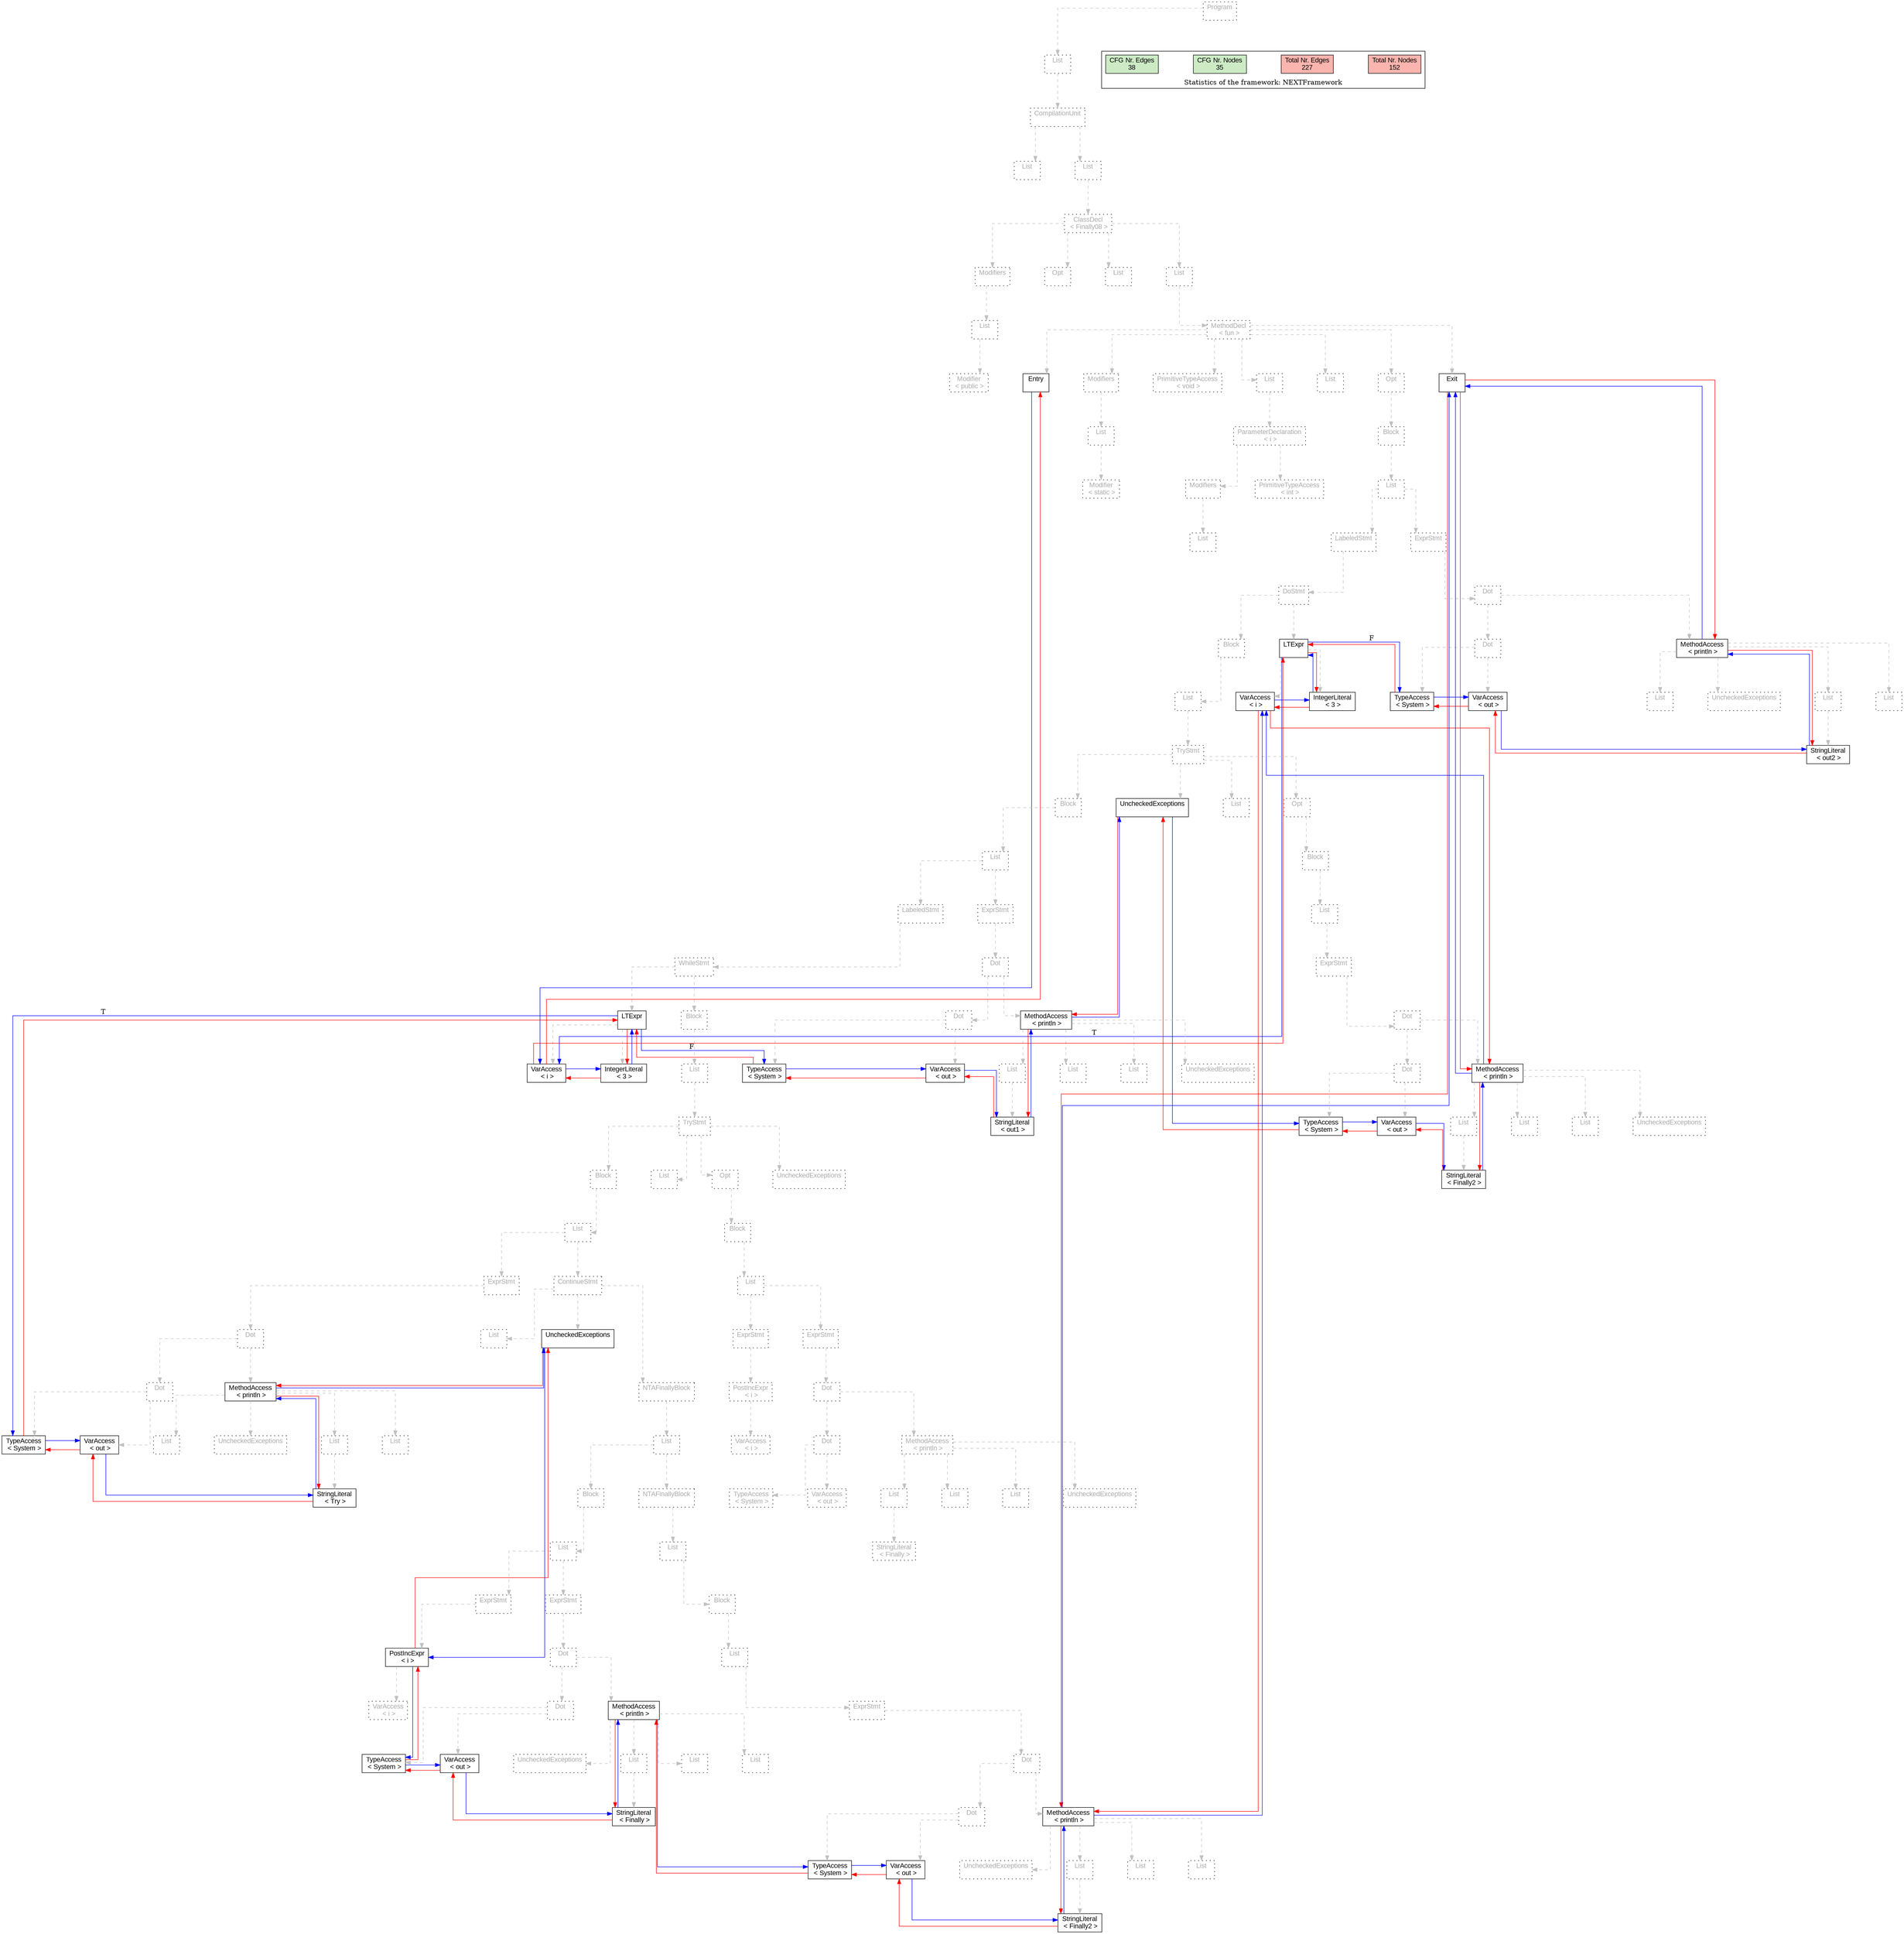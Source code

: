 digraph G {
graph [splines=ortho, nodesep="1", ranksep="1"]
node [shape=rect, fontname=Arial];
{ rank = same; "Program[0]"}
{ rank = same; "List[1]"}
{ rank = same; "CompilationUnit[2]"}
{ rank = same; "List[3]"; "List[4]"}
{ rank = same; "ClassDecl[5]"}
{ rank = same; "Modifiers[6]"; "Opt[9]"; "List[10]"; "List[11]"}
{ rank = same; "List[7]"; "MethodDecl[12]"}
{ rank = same; "Modifier[8]"; "Entry[13]"; "Modifiers[14]"; "PrimitiveTypeAccess[17]"; "List[18]"; "List[23]"; "Opt[24]"; "Exit[25]"}
{ rank = same; "List[15]"; "ParameterDeclaration[19]"; "Block[25]"}
{ rank = same; "Modifier[16]"; "Modifiers[20]"; "PrimitiveTypeAccess[22]"; "List[26]"}
{ rank = same; "List[21]"; "LabeledStmt[27]"; "ExprStmt[140]"}
{ rank = same; "DoStmt[28]"; "Dot[141]"}
{ rank = same; "Block[29]"; "LTExpr[137]"; "Dot[142]"; "MethodAccess[145]"}
{ rank = same; "List[30]"; "VarAccess[138]"; "IntegerLiteral[139]"; "TypeAccess[143]"; "VarAccess[144]"; "List[147]"; "List[149]"; "List[150]"; "UncheckedExceptions[146]"}
{ rank = same; "TryStmt[31]"; "StringLiteral[148]"}
{ rank = same; "Block[32]"; "List[121]"; "Opt[122]"; "UncheckedExceptions[136]"}
{ rank = same; "List[33]"; "Block[123]"}
{ rank = same; "LabeledStmt[34]"; "ExprStmt[110]"; "List[124]"}
{ rank = same; "WhileStmt[35]"; "Dot[111]"; "ExprStmt[125]"}
{ rank = same; "LTExpr[36]"; "Block[39]"; "Dot[112]"; "MethodAccess[115]"; "Dot[126]"}
{ rank = same; "VarAccess[37]"; "IntegerLiteral[38]"; "List[40]"; "TypeAccess[113]"; "VarAccess[114]"; "List[117]"; "List[119]"; "List[120]"; "UncheckedExceptions[116]"; "Dot[127]"; "MethodAccess[130]"}
{ rank = same; "TryStmt[41]"; "StringLiteral[118]"; "TypeAccess[128]"; "VarAccess[129]"; "List[132]"; "List[134]"; "List[135]"; "UncheckedExceptions[131]"}
{ rank = same; "Block[42]"; "List[91]"; "Opt[92]"; "UncheckedExceptions[109]"; "StringLiteral[133]"}
{ rank = same; "List[43]"; "Block[93]"}
{ rank = same; "ExprStmt[44]"; "ContinueStmt[55]"; "List[94]"}
{ rank = same; "Dot[45]"; "List[90]"; "UncheckedExceptions[56]"; "ExprStmt[95]"; "ExprStmt[98]"}
{ rank = same; "Dot[46]"; "MethodAccess[49]"; "NTAFinallyBlock[57]"; "PostIncExpr[96]"; "Dot[99]"}
{ rank = same; "TypeAccess[47]"; "VarAccess[48]"; "List[51]"; "List[53]"; "List[54]"; "UncheckedExceptions[50]"; "List[58]"; "VarAccess[97]"; "Dot[100]"; "MethodAccess[103]"}
{ rank = same; "StringLiteral[52]"; "Block[59]"; "NTAFinallyBlock[75]"; "TypeAccess[101]"; "VarAccess[102]"; "List[105]"; "List[107]"; "List[108]"; "UncheckedExceptions[104]"}
{ rank = same; "List[60]"; "List[76]"; "StringLiteral[106]"}
{ rank = same; "ExprStmt[61]"; "ExprStmt[64]"; "Block[77]"}
{ rank = same; "PostIncExpr[62]"; "Dot[65]"; "List[78]"}
{ rank = same; "VarAccess[63]"; "Dot[66]"; "MethodAccess[69]"; "ExprStmt[79]"}
{ rank = same; "TypeAccess[67]"; "VarAccess[68]"; "List[71]"; "List[73]"; "List[74]"; "UncheckedExceptions[70]"; "Dot[80]"}
{ rank = same; "StringLiteral[72]"; "Dot[81]"; "MethodAccess[84]"}
{ rank = same; "TypeAccess[82]"; "VarAccess[83]"; "List[86]"; "List[88]"; "List[89]"; "UncheckedExceptions[85]"}
{ rank = same; "StringLiteral[87]"}
"Program[0]" [label="Program\n ", style= dotted   fillcolor="#eeeeee" fontcolor="#aaaaaa"  ]
"List[1]" [label="List\n ", style= dotted   fillcolor="#eeeeee" fontcolor="#aaaaaa"  ]
"CompilationUnit[2]" [label="CompilationUnit\n ", style= dotted   fillcolor="#eeeeee" fontcolor="#aaaaaa"  ]
"List[3]" [label="List\n ", style= dotted   fillcolor="#eeeeee" fontcolor="#aaaaaa"  ]
"List[4]" [label="List\n ", style= dotted   fillcolor="#eeeeee" fontcolor="#aaaaaa"  ]
"ClassDecl[5]" [label="ClassDecl\n < Finally08 >", style= dotted   fillcolor="#eeeeee" fontcolor="#aaaaaa"  ]
"Modifiers[6]" [label="Modifiers\n ", style= dotted   fillcolor="#eeeeee" fontcolor="#aaaaaa"  ]
"List[7]" [label="List\n ", style= dotted   fillcolor="#eeeeee" fontcolor="#aaaaaa"  ]
"Modifier[8]" [label="Modifier\n < public >", style= dotted   fillcolor="#eeeeee" fontcolor="#aaaaaa"  ]
"Opt[9]" [label="Opt\n ", style= dotted   fillcolor="#eeeeee" fontcolor="#aaaaaa"  ]
"List[10]" [label="List\n ", style= dotted   fillcolor="#eeeeee" fontcolor="#aaaaaa"  ]
"List[11]" [label="List\n ", style= dotted   fillcolor="#eeeeee" fontcolor="#aaaaaa"  ]
"MethodDecl[12]" [label="MethodDecl\n < fun >", style= dotted   fillcolor="#eeeeee" fontcolor="#aaaaaa"  ]
"Entry[13]" [label="Entry\n ", fillcolor=white   style=filled  ]
"Modifiers[14]" [label="Modifiers\n ", style= dotted   fillcolor="#eeeeee" fontcolor="#aaaaaa"  ]
"List[15]" [label="List\n ", style= dotted   fillcolor="#eeeeee" fontcolor="#aaaaaa"  ]
"Modifier[16]" [label="Modifier\n < static >", style= dotted   fillcolor="#eeeeee" fontcolor="#aaaaaa"  ]
"PrimitiveTypeAccess[17]" [label="PrimitiveTypeAccess\n < void >", style= dotted   fillcolor="#eeeeee" fontcolor="#aaaaaa"  ]
"List[18]" [label="List\n ", style= dotted   fillcolor="#eeeeee" fontcolor="#aaaaaa"  ]
"ParameterDeclaration[19]" [label="ParameterDeclaration\n < i >", style= dotted   fillcolor="#eeeeee" fontcolor="#aaaaaa"  ]
"Modifiers[20]" [label="Modifiers\n ", style= dotted   fillcolor="#eeeeee" fontcolor="#aaaaaa"  ]
"List[21]" [label="List\n ", style= dotted   fillcolor="#eeeeee" fontcolor="#aaaaaa"  ]
"PrimitiveTypeAccess[22]" [label="PrimitiveTypeAccess\n < int >", style= dotted   fillcolor="#eeeeee" fontcolor="#aaaaaa"  ]
"List[23]" [label="List\n ", style= dotted   fillcolor="#eeeeee" fontcolor="#aaaaaa"  ]
"Opt[24]" [label="Opt\n ", style= dotted   fillcolor="#eeeeee" fontcolor="#aaaaaa"  ]
"Block[25]" [label="Block\n ", style= dotted   fillcolor="#eeeeee" fontcolor="#aaaaaa"  ]
"List[26]" [label="List\n ", style= dotted   fillcolor="#eeeeee" fontcolor="#aaaaaa"  ]
"LabeledStmt[27]" [label="LabeledStmt\n ", style= dotted   fillcolor="#eeeeee" fontcolor="#aaaaaa"  ]
"DoStmt[28]" [label="DoStmt\n ", style= dotted   fillcolor="#eeeeee" fontcolor="#aaaaaa"  ]
"Block[29]" [label="Block\n ", style= dotted   fillcolor="#eeeeee" fontcolor="#aaaaaa"  ]
"List[30]" [label="List\n ", style= dotted   fillcolor="#eeeeee" fontcolor="#aaaaaa"  ]
"TryStmt[31]" [label="TryStmt\n ", style= dotted   fillcolor="#eeeeee" fontcolor="#aaaaaa"  ]
"Block[32]" [label="Block\n ", style= dotted   fillcolor="#eeeeee" fontcolor="#aaaaaa"  ]
"List[33]" [label="List\n ", style= dotted   fillcolor="#eeeeee" fontcolor="#aaaaaa"  ]
"LabeledStmt[34]" [label="LabeledStmt\n ", style= dotted   fillcolor="#eeeeee" fontcolor="#aaaaaa"  ]
"WhileStmt[35]" [label="WhileStmt\n ", style= dotted   fillcolor="#eeeeee" fontcolor="#aaaaaa"  ]
"LTExpr[36]" [label="LTExpr\n ", fillcolor=white   style=filled  ]
"VarAccess[37]" [label="VarAccess\n < i >", fillcolor=white   style=filled  ]
"IntegerLiteral[38]" [label="IntegerLiteral\n < 3 >", fillcolor=white   style=filled  ]
"Block[39]" [label="Block\n ", style= dotted   fillcolor="#eeeeee" fontcolor="#aaaaaa"  ]
"List[40]" [label="List\n ", style= dotted   fillcolor="#eeeeee" fontcolor="#aaaaaa"  ]
"TryStmt[41]" [label="TryStmt\n ", style= dotted   fillcolor="#eeeeee" fontcolor="#aaaaaa"  ]
"Block[42]" [label="Block\n ", style= dotted   fillcolor="#eeeeee" fontcolor="#aaaaaa"  ]
"List[43]" [label="List\n ", style= dotted   fillcolor="#eeeeee" fontcolor="#aaaaaa"  ]
"ExprStmt[44]" [label="ExprStmt\n ", style= dotted   fillcolor="#eeeeee" fontcolor="#aaaaaa"  ]
"Dot[45]" [label="Dot\n ", style= dotted   fillcolor="#eeeeee" fontcolor="#aaaaaa"  ]
"Dot[46]" [label="Dot\n ", style= dotted   fillcolor="#eeeeee" fontcolor="#aaaaaa"  ]
"TypeAccess[47]" [label="TypeAccess\n < System >", fillcolor=white   style=filled  ]
"VarAccess[48]" [label="VarAccess\n < out >", fillcolor=white   style=filled  ]
"MethodAccess[49]" [label="MethodAccess\n < println >", fillcolor=white   style=filled  ]
"List[51]" [label="List\n ", style= dotted   fillcolor="#eeeeee" fontcolor="#aaaaaa"  ]
"StringLiteral[52]" [label="StringLiteral\n < Try >", fillcolor=white   style=filled  ]
"List[53]" [label="List\n ", style= dotted   fillcolor="#eeeeee" fontcolor="#aaaaaa"  ]
"List[54]" [label="List\n ", style= dotted   fillcolor="#eeeeee" fontcolor="#aaaaaa"  ]
"UncheckedExceptions[50]" [label="UncheckedExceptions\n ", style= dotted   fillcolor="#eeeeee" fontcolor="#aaaaaa"  ]
"ContinueStmt[55]" [label="ContinueStmt\n ", style= dotted   fillcolor="#eeeeee" fontcolor="#aaaaaa"  ]
"NTAFinallyBlock[57]" [label="NTAFinallyBlock\n ", style= dotted   fillcolor="#eeeeee" fontcolor="#aaaaaa"  ]
"List[58]" [label="List\n ", style= dotted   fillcolor="#eeeeee" fontcolor="#aaaaaa"  ]
"Block[59]" [label="Block\n ", style= dotted   fillcolor="#eeeeee" fontcolor="#aaaaaa"  ]
"List[60]" [label="List\n ", style= dotted   fillcolor="#eeeeee" fontcolor="#aaaaaa"  ]
"ExprStmt[61]" [label="ExprStmt\n ", style= dotted   fillcolor="#eeeeee" fontcolor="#aaaaaa"  ]
"PostIncExpr[62]" [label="PostIncExpr\n < i >", fillcolor=white   style=filled  ]
"VarAccess[63]" [label="VarAccess\n < i >", style= dotted   fillcolor="#eeeeee" fontcolor="#aaaaaa"  ]
"ExprStmt[64]" [label="ExprStmt\n ", style= dotted   fillcolor="#eeeeee" fontcolor="#aaaaaa"  ]
"Dot[65]" [label="Dot\n ", style= dotted   fillcolor="#eeeeee" fontcolor="#aaaaaa"  ]
"Dot[66]" [label="Dot\n ", style= dotted   fillcolor="#eeeeee" fontcolor="#aaaaaa"  ]
"TypeAccess[67]" [label="TypeAccess\n < System >", fillcolor=white   style=filled  ]
"VarAccess[68]" [label="VarAccess\n < out >", fillcolor=white   style=filled  ]
"MethodAccess[69]" [label="MethodAccess\n < println >", fillcolor=white   style=filled  ]
"List[71]" [label="List\n ", style= dotted   fillcolor="#eeeeee" fontcolor="#aaaaaa"  ]
"StringLiteral[72]" [label="StringLiteral\n < Finally >", fillcolor=white   style=filled  ]
"List[73]" [label="List\n ", style= dotted   fillcolor="#eeeeee" fontcolor="#aaaaaa"  ]
"List[74]" [label="List\n ", style= dotted   fillcolor="#eeeeee" fontcolor="#aaaaaa"  ]
"UncheckedExceptions[70]" [label="UncheckedExceptions\n ", style= dotted   fillcolor="#eeeeee" fontcolor="#aaaaaa"  ]
"NTAFinallyBlock[75]" [label="NTAFinallyBlock\n ", style= dotted   fillcolor="#eeeeee" fontcolor="#aaaaaa"  ]
"List[76]" [label="List\n ", style= dotted   fillcolor="#eeeeee" fontcolor="#aaaaaa"  ]
"Block[77]" [label="Block\n ", style= dotted   fillcolor="#eeeeee" fontcolor="#aaaaaa"  ]
"List[78]" [label="List\n ", style= dotted   fillcolor="#eeeeee" fontcolor="#aaaaaa"  ]
"ExprStmt[79]" [label="ExprStmt\n ", style= dotted   fillcolor="#eeeeee" fontcolor="#aaaaaa"  ]
"Dot[80]" [label="Dot\n ", style= dotted   fillcolor="#eeeeee" fontcolor="#aaaaaa"  ]
"Dot[81]" [label="Dot\n ", style= dotted   fillcolor="#eeeeee" fontcolor="#aaaaaa"  ]
"TypeAccess[82]" [label="TypeAccess\n < System >", fillcolor=white   style=filled  ]
"VarAccess[83]" [label="VarAccess\n < out >", fillcolor=white   style=filled  ]
"MethodAccess[84]" [label="MethodAccess\n < println >", fillcolor=white   style=filled  ]
"List[86]" [label="List\n ", style= dotted   fillcolor="#eeeeee" fontcolor="#aaaaaa"  ]
"StringLiteral[87]" [label="StringLiteral\n < Finally2 >", fillcolor=white   style=filled  ]
"List[88]" [label="List\n ", style= dotted   fillcolor="#eeeeee" fontcolor="#aaaaaa"  ]
"List[89]" [label="List\n ", style= dotted   fillcolor="#eeeeee" fontcolor="#aaaaaa"  ]
"UncheckedExceptions[85]" [label="UncheckedExceptions\n ", style= dotted   fillcolor="#eeeeee" fontcolor="#aaaaaa"  ]
"List[90]" [label="List\n ", style= dotted   fillcolor="#eeeeee" fontcolor="#aaaaaa"  ]
"UncheckedExceptions[56]" [label="UncheckedExceptions\n ", fillcolor=white   style=filled  ]
"List[91]" [label="List\n ", style= dotted   fillcolor="#eeeeee" fontcolor="#aaaaaa"  ]
"Opt[92]" [label="Opt\n ", style= dotted   fillcolor="#eeeeee" fontcolor="#aaaaaa"  ]
"Block[93]" [label="Block\n ", style= dotted   fillcolor="#eeeeee" fontcolor="#aaaaaa"  ]
"List[94]" [label="List\n ", style= dotted   fillcolor="#eeeeee" fontcolor="#aaaaaa"  ]
"ExprStmt[95]" [label="ExprStmt\n ", style= dotted   fillcolor="#eeeeee" fontcolor="#aaaaaa"  ]
"PostIncExpr[96]" [label="PostIncExpr\n < i >", style= dotted   fillcolor="#eeeeee" fontcolor="#aaaaaa"  ]
"VarAccess[97]" [label="VarAccess\n < i >", style= dotted   fillcolor="#eeeeee" fontcolor="#aaaaaa"  ]
"ExprStmt[98]" [label="ExprStmt\n ", style= dotted   fillcolor="#eeeeee" fontcolor="#aaaaaa"  ]
"Dot[99]" [label="Dot\n ", style= dotted   fillcolor="#eeeeee" fontcolor="#aaaaaa"  ]
"Dot[100]" [label="Dot\n ", style= dotted   fillcolor="#eeeeee" fontcolor="#aaaaaa"  ]
"TypeAccess[101]" [label="TypeAccess\n < System >", style= dotted   fillcolor="#eeeeee" fontcolor="#aaaaaa"  ]
"VarAccess[102]" [label="VarAccess\n < out >", style= dotted   fillcolor="#eeeeee" fontcolor="#aaaaaa"  ]
"MethodAccess[103]" [label="MethodAccess\n < println >", style= dotted   fillcolor="#eeeeee" fontcolor="#aaaaaa"  ]
"List[105]" [label="List\n ", style= dotted   fillcolor="#eeeeee" fontcolor="#aaaaaa"  ]
"StringLiteral[106]" [label="StringLiteral\n < Finally >", style= dotted   fillcolor="#eeeeee" fontcolor="#aaaaaa"  ]
"List[107]" [label="List\n ", style= dotted   fillcolor="#eeeeee" fontcolor="#aaaaaa"  ]
"List[108]" [label="List\n ", style= dotted   fillcolor="#eeeeee" fontcolor="#aaaaaa"  ]
"UncheckedExceptions[104]" [label="UncheckedExceptions\n ", style= dotted   fillcolor="#eeeeee" fontcolor="#aaaaaa"  ]
"UncheckedExceptions[109]" [label="UncheckedExceptions\n ", style= dotted   fillcolor="#eeeeee" fontcolor="#aaaaaa"  ]
"ExprStmt[110]" [label="ExprStmt\n ", style= dotted   fillcolor="#eeeeee" fontcolor="#aaaaaa"  ]
"Dot[111]" [label="Dot\n ", style= dotted   fillcolor="#eeeeee" fontcolor="#aaaaaa"  ]
"Dot[112]" [label="Dot\n ", style= dotted   fillcolor="#eeeeee" fontcolor="#aaaaaa"  ]
"TypeAccess[113]" [label="TypeAccess\n < System >", fillcolor=white   style=filled  ]
"VarAccess[114]" [label="VarAccess\n < out >", fillcolor=white   style=filled  ]
"MethodAccess[115]" [label="MethodAccess\n < println >", fillcolor=white   style=filled  ]
"List[117]" [label="List\n ", style= dotted   fillcolor="#eeeeee" fontcolor="#aaaaaa"  ]
"StringLiteral[118]" [label="StringLiteral\n < out1 >", fillcolor=white   style=filled  ]
"List[119]" [label="List\n ", style= dotted   fillcolor="#eeeeee" fontcolor="#aaaaaa"  ]
"List[120]" [label="List\n ", style= dotted   fillcolor="#eeeeee" fontcolor="#aaaaaa"  ]
"UncheckedExceptions[116]" [label="UncheckedExceptions\n ", style= dotted   fillcolor="#eeeeee" fontcolor="#aaaaaa"  ]
"List[121]" [label="List\n ", style= dotted   fillcolor="#eeeeee" fontcolor="#aaaaaa"  ]
"Opt[122]" [label="Opt\n ", style= dotted   fillcolor="#eeeeee" fontcolor="#aaaaaa"  ]
"Block[123]" [label="Block\n ", style= dotted   fillcolor="#eeeeee" fontcolor="#aaaaaa"  ]
"List[124]" [label="List\n ", style= dotted   fillcolor="#eeeeee" fontcolor="#aaaaaa"  ]
"ExprStmt[125]" [label="ExprStmt\n ", style= dotted   fillcolor="#eeeeee" fontcolor="#aaaaaa"  ]
"Dot[126]" [label="Dot\n ", style= dotted   fillcolor="#eeeeee" fontcolor="#aaaaaa"  ]
"Dot[127]" [label="Dot\n ", style= dotted   fillcolor="#eeeeee" fontcolor="#aaaaaa"  ]
"TypeAccess[128]" [label="TypeAccess\n < System >", fillcolor=white   style=filled  ]
"VarAccess[129]" [label="VarAccess\n < out >", fillcolor=white   style=filled  ]
"MethodAccess[130]" [label="MethodAccess\n < println >", fillcolor=white   style=filled  ]
"List[132]" [label="List\n ", style= dotted   fillcolor="#eeeeee" fontcolor="#aaaaaa"  ]
"StringLiteral[133]" [label="StringLiteral\n < Finally2 >", fillcolor=white   style=filled  ]
"List[134]" [label="List\n ", style= dotted   fillcolor="#eeeeee" fontcolor="#aaaaaa"  ]
"List[135]" [label="List\n ", style= dotted   fillcolor="#eeeeee" fontcolor="#aaaaaa"  ]
"UncheckedExceptions[131]" [label="UncheckedExceptions\n ", style= dotted   fillcolor="#eeeeee" fontcolor="#aaaaaa"  ]
"UncheckedExceptions[136]" [label="UncheckedExceptions\n ", fillcolor=white   style=filled  ]
"LTExpr[137]" [label="LTExpr\n ", fillcolor=white   style=filled  ]
"VarAccess[138]" [label="VarAccess\n < i >", fillcolor=white   style=filled  ]
"IntegerLiteral[139]" [label="IntegerLiteral\n < 3 >", fillcolor=white   style=filled  ]
"ExprStmt[140]" [label="ExprStmt\n ", style= dotted   fillcolor="#eeeeee" fontcolor="#aaaaaa"  ]
"Dot[141]" [label="Dot\n ", style= dotted   fillcolor="#eeeeee" fontcolor="#aaaaaa"  ]
"Dot[142]" [label="Dot\n ", style= dotted   fillcolor="#eeeeee" fontcolor="#aaaaaa"  ]
"TypeAccess[143]" [label="TypeAccess\n < System >", fillcolor=white   style=filled  ]
"VarAccess[144]" [label="VarAccess\n < out >", fillcolor=white   style=filled  ]
"MethodAccess[145]" [label="MethodAccess\n < println >", fillcolor=white   style=filled  ]
"List[147]" [label="List\n ", style= dotted   fillcolor="#eeeeee" fontcolor="#aaaaaa"  ]
"StringLiteral[148]" [label="StringLiteral\n < out2 >", fillcolor=white   style=filled  ]
"List[149]" [label="List\n ", style= dotted   fillcolor="#eeeeee" fontcolor="#aaaaaa"  ]
"List[150]" [label="List\n ", style= dotted   fillcolor="#eeeeee" fontcolor="#aaaaaa"  ]
"UncheckedExceptions[146]" [label="UncheckedExceptions\n ", style= dotted   fillcolor="#eeeeee" fontcolor="#aaaaaa"  ]
"Exit[25]" [label="Exit\n ", fillcolor=white   style=filled  ]
"CompilationUnit[2]" -> "List[3]" [style=dashed, color=gray]
"List[7]" -> "Modifier[8]" [style=dashed, color=gray]
"Modifiers[6]" -> "List[7]" [style=dashed, color=gray]
"ClassDecl[5]" -> "Modifiers[6]" [style=dashed, color=gray]
"ClassDecl[5]" -> "Opt[9]" [style=dashed, color=gray]
"ClassDecl[5]" -> "List[10]" [style=dashed, color=gray]
"MethodDecl[12]" -> "Entry[13]" [style=dashed, color=gray]
"List[15]" -> "Modifier[16]" [style=dashed, color=gray]
"Modifiers[14]" -> "List[15]" [style=dashed, color=gray]
"MethodDecl[12]" -> "Modifiers[14]" [style=dashed, color=gray]
"MethodDecl[12]" -> "PrimitiveTypeAccess[17]" [style=dashed, color=gray]
"Modifiers[20]" -> "List[21]" [style=dashed, color=gray]
"ParameterDeclaration[19]" -> "Modifiers[20]" [style=dashed, color=gray]
"ParameterDeclaration[19]" -> "PrimitiveTypeAccess[22]" [style=dashed, color=gray]
"List[18]" -> "ParameterDeclaration[19]" [style=dashed, color=gray]
"MethodDecl[12]" -> "List[18]" [style=dashed, color=gray]
"MethodDecl[12]" -> "List[23]" [style=dashed, color=gray]
"LTExpr[36]" -> "VarAccess[37]" [style=dashed, color=gray]
"LTExpr[36]" -> "IntegerLiteral[38]" [style=dashed, color=gray]
"WhileStmt[35]" -> "LTExpr[36]" [style=dashed, color=gray]
"Dot[46]" -> "TypeAccess[47]" [style=dashed, color=gray]
"Dot[46]" -> "VarAccess[48]" [style=dashed, color=gray]
"Dot[45]" -> "Dot[46]" [style=dashed, color=gray]
"List[51]" -> "StringLiteral[52]" [style=dashed, color=gray]
"MethodAccess[49]" -> "List[51]" [style=dashed, color=gray]
"MethodAccess[49]" -> "List[53]" [style=dashed, color=gray]
"MethodAccess[49]" -> "List[54]" [style=dashed, color=gray]
"MethodAccess[49]" -> "UncheckedExceptions[50]" [style=dashed, color=gray]
"Dot[45]" -> "MethodAccess[49]" [style=dashed, color=gray]
"ExprStmt[44]" -> "Dot[45]" [style=dashed, color=gray]
"List[43]" -> "ExprStmt[44]" [style=dashed, color=gray]
"PostIncExpr[62]" -> "VarAccess[63]" [style=dashed, color=gray]
"ExprStmt[61]" -> "PostIncExpr[62]" [style=dashed, color=gray]
"List[60]" -> "ExprStmt[61]" [style=dashed, color=gray]
"Dot[66]" -> "TypeAccess[67]" [style=dashed, color=gray]
"Dot[66]" -> "VarAccess[68]" [style=dashed, color=gray]
"Dot[65]" -> "Dot[66]" [style=dashed, color=gray]
"List[71]" -> "StringLiteral[72]" [style=dashed, color=gray]
"MethodAccess[69]" -> "List[71]" [style=dashed, color=gray]
"MethodAccess[69]" -> "List[73]" [style=dashed, color=gray]
"MethodAccess[69]" -> "List[74]" [style=dashed, color=gray]
"MethodAccess[69]" -> "UncheckedExceptions[70]" [style=dashed, color=gray]
"Dot[65]" -> "MethodAccess[69]" [style=dashed, color=gray]
"ExprStmt[64]" -> "Dot[65]" [style=dashed, color=gray]
"List[60]" -> "ExprStmt[64]" [style=dashed, color=gray]
"Block[59]" -> "List[60]" [style=dashed, color=gray]
"List[58]" -> "Block[59]" [style=dashed, color=gray]
"Dot[81]" -> "TypeAccess[82]" [style=dashed, color=gray]
"Dot[81]" -> "VarAccess[83]" [style=dashed, color=gray]
"Dot[80]" -> "Dot[81]" [style=dashed, color=gray]
"List[86]" -> "StringLiteral[87]" [style=dashed, color=gray]
"MethodAccess[84]" -> "List[86]" [style=dashed, color=gray]
"MethodAccess[84]" -> "List[88]" [style=dashed, color=gray]
"MethodAccess[84]" -> "List[89]" [style=dashed, color=gray]
"MethodAccess[84]" -> "UncheckedExceptions[85]" [style=dashed, color=gray]
"Dot[80]" -> "MethodAccess[84]" [style=dashed, color=gray]
"ExprStmt[79]" -> "Dot[80]" [style=dashed, color=gray]
"List[78]" -> "ExprStmt[79]" [style=dashed, color=gray]
"Block[77]" -> "List[78]" [style=dashed, color=gray]
"List[76]" -> "Block[77]" [style=dashed, color=gray]
"NTAFinallyBlock[75]" -> "List[76]" [style=dashed, color=gray]
"List[58]" -> "NTAFinallyBlock[75]" [style=dashed, color=gray]
"NTAFinallyBlock[57]" -> "List[58]" [style=dashed, color=gray]
"ContinueStmt[55]" -> "NTAFinallyBlock[57]" [style=dashed, color=gray]
"ContinueStmt[55]" -> "List[90]" [style=dashed, color=gray]
"ContinueStmt[55]" -> "UncheckedExceptions[56]" [style=dashed, color=gray]
"List[43]" -> "ContinueStmt[55]" [style=dashed, color=gray]
"Block[42]" -> "List[43]" [style=dashed, color=gray]
"TryStmt[41]" -> "Block[42]" [style=dashed, color=gray]
"TryStmt[41]" -> "List[91]" [style=dashed, color=gray]
"PostIncExpr[96]" -> "VarAccess[97]" [style=dashed, color=gray]
"ExprStmt[95]" -> "PostIncExpr[96]" [style=dashed, color=gray]
"List[94]" -> "ExprStmt[95]" [style=dashed, color=gray]
"Dot[100]" -> "TypeAccess[101]" [style=dashed, color=gray]
"Dot[100]" -> "VarAccess[102]" [style=dashed, color=gray]
"Dot[99]" -> "Dot[100]" [style=dashed, color=gray]
"List[105]" -> "StringLiteral[106]" [style=dashed, color=gray]
"MethodAccess[103]" -> "List[105]" [style=dashed, color=gray]
"MethodAccess[103]" -> "List[107]" [style=dashed, color=gray]
"MethodAccess[103]" -> "List[108]" [style=dashed, color=gray]
"MethodAccess[103]" -> "UncheckedExceptions[104]" [style=dashed, color=gray]
"Dot[99]" -> "MethodAccess[103]" [style=dashed, color=gray]
"ExprStmt[98]" -> "Dot[99]" [style=dashed, color=gray]
"List[94]" -> "ExprStmt[98]" [style=dashed, color=gray]
"Block[93]" -> "List[94]" [style=dashed, color=gray]
"Opt[92]" -> "Block[93]" [style=dashed, color=gray]
"TryStmt[41]" -> "Opt[92]" [style=dashed, color=gray]
"TryStmt[41]" -> "UncheckedExceptions[109]" [style=dashed, color=gray]
"List[40]" -> "TryStmt[41]" [style=dashed, color=gray]
"Block[39]" -> "List[40]" [style=dashed, color=gray]
"WhileStmt[35]" -> "Block[39]" [style=dashed, color=gray]
"LabeledStmt[34]" -> "WhileStmt[35]" [style=dashed, color=gray]
"List[33]" -> "LabeledStmt[34]" [style=dashed, color=gray]
"Dot[112]" -> "TypeAccess[113]" [style=dashed, color=gray]
"Dot[112]" -> "VarAccess[114]" [style=dashed, color=gray]
"Dot[111]" -> "Dot[112]" [style=dashed, color=gray]
"List[117]" -> "StringLiteral[118]" [style=dashed, color=gray]
"MethodAccess[115]" -> "List[117]" [style=dashed, color=gray]
"MethodAccess[115]" -> "List[119]" [style=dashed, color=gray]
"MethodAccess[115]" -> "List[120]" [style=dashed, color=gray]
"MethodAccess[115]" -> "UncheckedExceptions[116]" [style=dashed, color=gray]
"Dot[111]" -> "MethodAccess[115]" [style=dashed, color=gray]
"ExprStmt[110]" -> "Dot[111]" [style=dashed, color=gray]
"List[33]" -> "ExprStmt[110]" [style=dashed, color=gray]
"Block[32]" -> "List[33]" [style=dashed, color=gray]
"TryStmt[31]" -> "Block[32]" [style=dashed, color=gray]
"TryStmt[31]" -> "List[121]" [style=dashed, color=gray]
"Dot[127]" -> "TypeAccess[128]" [style=dashed, color=gray]
"Dot[127]" -> "VarAccess[129]" [style=dashed, color=gray]
"Dot[126]" -> "Dot[127]" [style=dashed, color=gray]
"List[132]" -> "StringLiteral[133]" [style=dashed, color=gray]
"MethodAccess[130]" -> "List[132]" [style=dashed, color=gray]
"MethodAccess[130]" -> "List[134]" [style=dashed, color=gray]
"MethodAccess[130]" -> "List[135]" [style=dashed, color=gray]
"MethodAccess[130]" -> "UncheckedExceptions[131]" [style=dashed, color=gray]
"Dot[126]" -> "MethodAccess[130]" [style=dashed, color=gray]
"ExprStmt[125]" -> "Dot[126]" [style=dashed, color=gray]
"List[124]" -> "ExprStmt[125]" [style=dashed, color=gray]
"Block[123]" -> "List[124]" [style=dashed, color=gray]
"Opt[122]" -> "Block[123]" [style=dashed, color=gray]
"TryStmt[31]" -> "Opt[122]" [style=dashed, color=gray]
"TryStmt[31]" -> "UncheckedExceptions[136]" [style=dashed, color=gray]
"List[30]" -> "TryStmt[31]" [style=dashed, color=gray]
"Block[29]" -> "List[30]" [style=dashed, color=gray]
"DoStmt[28]" -> "Block[29]" [style=dashed, color=gray]
"LTExpr[137]" -> "VarAccess[138]" [style=dashed, color=gray]
"LTExpr[137]" -> "IntegerLiteral[139]" [style=dashed, color=gray]
"DoStmt[28]" -> "LTExpr[137]" [style=dashed, color=gray]
"LabeledStmt[27]" -> "DoStmt[28]" [style=dashed, color=gray]
"List[26]" -> "LabeledStmt[27]" [style=dashed, color=gray]
"Dot[142]" -> "TypeAccess[143]" [style=dashed, color=gray]
"Dot[142]" -> "VarAccess[144]" [style=dashed, color=gray]
"Dot[141]" -> "Dot[142]" [style=dashed, color=gray]
"List[147]" -> "StringLiteral[148]" [style=dashed, color=gray]
"MethodAccess[145]" -> "List[147]" [style=dashed, color=gray]
"MethodAccess[145]" -> "List[149]" [style=dashed, color=gray]
"MethodAccess[145]" -> "List[150]" [style=dashed, color=gray]
"MethodAccess[145]" -> "UncheckedExceptions[146]" [style=dashed, color=gray]
"Dot[141]" -> "MethodAccess[145]" [style=dashed, color=gray]
"ExprStmt[140]" -> "Dot[141]" [style=dashed, color=gray]
"List[26]" -> "ExprStmt[140]" [style=dashed, color=gray]
"Block[25]" -> "List[26]" [style=dashed, color=gray]
"Opt[24]" -> "Block[25]" [style=dashed, color=gray]
"MethodDecl[12]" -> "Opt[24]" [style=dashed, color=gray]
"MethodDecl[12]" -> "Exit[25]" [style=dashed, color=gray]
"List[11]" -> "MethodDecl[12]" [style=dashed, color=gray]
"ClassDecl[5]" -> "List[11]" [style=dashed, color=gray]
"List[4]" -> "ClassDecl[5]" [style=dashed, color=gray]
"CompilationUnit[2]" -> "List[4]" [style=dashed, color=gray]
"List[1]" -> "CompilationUnit[2]" [style=dashed, color=gray]
"Program[0]" -> "List[1]" [style=dashed, color=gray]
"Exit[25]" -> "MethodAccess[84]" [color=red, constraint=false]
"Exit[25]" -> "MethodAccess[130]" [color=red, constraint=false]
"Exit[25]" -> "MethodAccess[145]" [color=red, constraint=false]
"MethodAccess[145]" -> "Exit[25]" [color=blue, constraint=false, xlabel=" "] 
"MethodAccess[145]" -> "StringLiteral[148]" [color=red, constraint=false]
"StringLiteral[148]" -> "MethodAccess[145]" [color=blue, constraint=false, xlabel=" "] 
"StringLiteral[148]" -> "VarAccess[144]" [color=red, constraint=false]
"VarAccess[144]" -> "StringLiteral[148]" [color=blue, constraint=false, xlabel=" "] 
"VarAccess[144]" -> "TypeAccess[143]" [color=red, constraint=false]
"TypeAccess[143]" -> "VarAccess[144]" [color=blue, constraint=false, xlabel=" "] 
"TypeAccess[143]" -> "LTExpr[137]" [color=red, constraint=false]
"LTExpr[137]" -> "VarAccess[37]" [color=blue, constraint=false, xlabel="T "] 
"LTExpr[137]" -> "TypeAccess[143]" [color=blue, constraint=false, xlabel="F "] 
"LTExpr[137]" -> "IntegerLiteral[139]" [color=red, constraint=false]
"IntegerLiteral[139]" -> "LTExpr[137]" [color=blue, constraint=false, xlabel=" "] 
"IntegerLiteral[139]" -> "VarAccess[138]" [color=red, constraint=false]
"VarAccess[138]" -> "IntegerLiteral[139]" [color=blue, constraint=false, xlabel=" "] 
"VarAccess[138]" -> "MethodAccess[84]" [color=red, constraint=false]
"VarAccess[138]" -> "MethodAccess[130]" [color=red, constraint=false]
"MethodAccess[84]" -> "VarAccess[138]" [color=blue, constraint=false, xlabel=" "] 
"MethodAccess[84]" -> "Exit[25]" [color=blue, constraint=false, xlabel=" "] 
"MethodAccess[84]" -> "StringLiteral[87]" [color=red, constraint=false]
"StringLiteral[87]" -> "MethodAccess[84]" [color=blue, constraint=false, xlabel=" "] 
"StringLiteral[87]" -> "VarAccess[83]" [color=red, constraint=false]
"VarAccess[83]" -> "StringLiteral[87]" [color=blue, constraint=false, xlabel=" "] 
"VarAccess[83]" -> "TypeAccess[82]" [color=red, constraint=false]
"TypeAccess[82]" -> "VarAccess[83]" [color=blue, constraint=false, xlabel=" "] 
"TypeAccess[82]" -> "MethodAccess[69]" [color=red, constraint=false]
"MethodAccess[69]" -> "TypeAccess[82]" [color=blue, constraint=false, xlabel=" "] 
"MethodAccess[69]" -> "StringLiteral[72]" [color=red, constraint=false]
"StringLiteral[72]" -> "MethodAccess[69]" [color=blue, constraint=false, xlabel=" "] 
"StringLiteral[72]" -> "VarAccess[68]" [color=red, constraint=false]
"VarAccess[68]" -> "StringLiteral[72]" [color=blue, constraint=false, xlabel=" "] 
"VarAccess[68]" -> "TypeAccess[67]" [color=red, constraint=false]
"TypeAccess[67]" -> "VarAccess[68]" [color=blue, constraint=false, xlabel=" "] 
"TypeAccess[67]" -> "PostIncExpr[62]" [color=red, constraint=false]
"PostIncExpr[62]" -> "TypeAccess[67]" [color=blue, constraint=false, xlabel=" "] 
"PostIncExpr[62]" -> "UncheckedExceptions[56]" [color=red, constraint=false]
"UncheckedExceptions[56]" -> "PostIncExpr[62]" [color=blue, constraint=false, xlabel=" "] 
"UncheckedExceptions[56]" -> "MethodAccess[49]" [color=red, constraint=false]
"MethodAccess[49]" -> "UncheckedExceptions[56]" [color=blue, constraint=false, xlabel=" "] 
"MethodAccess[49]" -> "StringLiteral[52]" [color=red, constraint=false]
"StringLiteral[52]" -> "MethodAccess[49]" [color=blue, constraint=false, xlabel=" "] 
"StringLiteral[52]" -> "VarAccess[48]" [color=red, constraint=false]
"VarAccess[48]" -> "StringLiteral[52]" [color=blue, constraint=false, xlabel=" "] 
"VarAccess[48]" -> "TypeAccess[47]" [color=red, constraint=false]
"TypeAccess[47]" -> "VarAccess[48]" [color=blue, constraint=false, xlabel=" "] 
"TypeAccess[47]" -> "LTExpr[36]" [color=red, constraint=false]
"MethodAccess[130]" -> "VarAccess[138]" [color=blue, constraint=false, xlabel=" "] 
"MethodAccess[130]" -> "Exit[25]" [color=blue, constraint=false, xlabel=" "] 
"MethodAccess[130]" -> "StringLiteral[133]" [color=red, constraint=false]
"StringLiteral[133]" -> "MethodAccess[130]" [color=blue, constraint=false, xlabel=" "] 
"StringLiteral[133]" -> "VarAccess[129]" [color=red, constraint=false]
"VarAccess[129]" -> "StringLiteral[133]" [color=blue, constraint=false, xlabel=" "] 
"VarAccess[129]" -> "TypeAccess[128]" [color=red, constraint=false]
"TypeAccess[128]" -> "VarAccess[129]" [color=blue, constraint=false, xlabel=" "] 
"TypeAccess[128]" -> "UncheckedExceptions[136]" [color=red, constraint=false]
"UncheckedExceptions[136]" -> "TypeAccess[128]" [color=blue, constraint=false, xlabel=" "] 
"UncheckedExceptions[136]" -> "MethodAccess[115]" [color=red, constraint=false]
"MethodAccess[115]" -> "UncheckedExceptions[136]" [color=blue, constraint=false, xlabel=" "] 
"MethodAccess[115]" -> "StringLiteral[118]" [color=red, constraint=false]
"StringLiteral[118]" -> "MethodAccess[115]" [color=blue, constraint=false, xlabel=" "] 
"StringLiteral[118]" -> "VarAccess[114]" [color=red, constraint=false]
"VarAccess[114]" -> "StringLiteral[118]" [color=blue, constraint=false, xlabel=" "] 
"VarAccess[114]" -> "TypeAccess[113]" [color=red, constraint=false]
"TypeAccess[113]" -> "VarAccess[114]" [color=blue, constraint=false, xlabel=" "] 
"TypeAccess[113]" -> "LTExpr[36]" [color=red, constraint=false]
"LTExpr[36]" -> "TypeAccess[47]" [color=blue, constraint=false, xlabel="T "] 
"LTExpr[36]" -> "TypeAccess[113]" [color=blue, constraint=false, xlabel="F "] 
"LTExpr[36]" -> "IntegerLiteral[38]" [color=red, constraint=false]
"IntegerLiteral[38]" -> "LTExpr[36]" [color=blue, constraint=false, xlabel=" "] 
"IntegerLiteral[38]" -> "VarAccess[37]" [color=red, constraint=false]
"VarAccess[37]" -> "IntegerLiteral[38]" [color=blue, constraint=false, xlabel=" "] 
"VarAccess[37]" -> "Entry[13]" [color=red, constraint=false]
"VarAccess[37]" -> "LTExpr[137]" [color=red, constraint=false]
"Entry[13]" -> "VarAccess[37]" [color=blue, constraint=false, xlabel=" "] 
"List[3]" -> "List[4]" [style=invis]
"Modifiers[6]" -> "Opt[9]" -> "List[10]" -> "List[11]" [style=invis]
"Entry[13]" -> "Modifiers[14]" -> "PrimitiveTypeAccess[17]" -> "List[18]" -> "List[23]" -> "Opt[24]" -> "Exit[25]" [style=invis]
"Modifiers[20]" -> "PrimitiveTypeAccess[22]" [style=invis]
"LabeledStmt[27]" -> "ExprStmt[140]" [style=invis]
"Block[29]" -> "LTExpr[137]" [style=invis]
"Block[32]" -> "List[121]" -> "Opt[122]" [style=invis]
"LabeledStmt[34]" -> "ExprStmt[110]" [style=invis]
"LTExpr[36]" -> "Block[39]" [style=invis]
"VarAccess[37]" -> "IntegerLiteral[38]" [style=invis]
"Block[42]" -> "List[91]" -> "Opt[92]" [style=invis]
"ExprStmt[44]" -> "ContinueStmt[55]" [style=invis]
"Dot[46]" -> "MethodAccess[49]" [style=invis]
"TypeAccess[47]" -> "VarAccess[48]" [style=invis]
"Block[59]" -> "NTAFinallyBlock[75]" [style=invis]
"ExprStmt[61]" -> "ExprStmt[64]" [style=invis]
"Dot[66]" -> "MethodAccess[69]" [style=invis]
"TypeAccess[67]" -> "VarAccess[68]" [style=invis]
"Dot[81]" -> "MethodAccess[84]" [style=invis]
"TypeAccess[82]" -> "VarAccess[83]" [style=invis]
"ExprStmt[95]" -> "ExprStmt[98]" [style=invis]
"Dot[100]" -> "MethodAccess[103]" [style=invis]
"TypeAccess[101]" -> "VarAccess[102]" [style=invis]
"Dot[112]" -> "MethodAccess[115]" [style=invis]
"TypeAccess[113]" -> "VarAccess[114]" [style=invis]
"Dot[127]" -> "MethodAccess[130]" [style=invis]
"TypeAccess[128]" -> "VarAccess[129]" [style=invis]
"VarAccess[138]" -> "IntegerLiteral[139]" [style=invis]
"Dot[142]" -> "MethodAccess[145]" [style=invis]
"TypeAccess[143]" -> "VarAccess[144]" [style=invis]

subgraph cluster_legend {
{node [style=filled, fillcolor=1, colorscheme="pastel13"]
Nodes [label="Total Nr. Nodes
152", fillcolor=1]
Edges [label="Total Nr. Edges
227", fillcolor=1]
NodesCFG [label="CFG Nr. Nodes
35", fillcolor=3]
EdgesCFG [label="CFG Nr. Edges
38", fillcolor=3]
Nodes-> "Program[0]" -> NodesCFG  [style="invis"]
Edges -> "Program[0]" ->EdgesCFG [style="invis"]}
label = "Statistics of the framework: NEXTFramework"
style="solid"
ranksep=0.05
nodesep=0.01
labelloc = b
len=2
}}